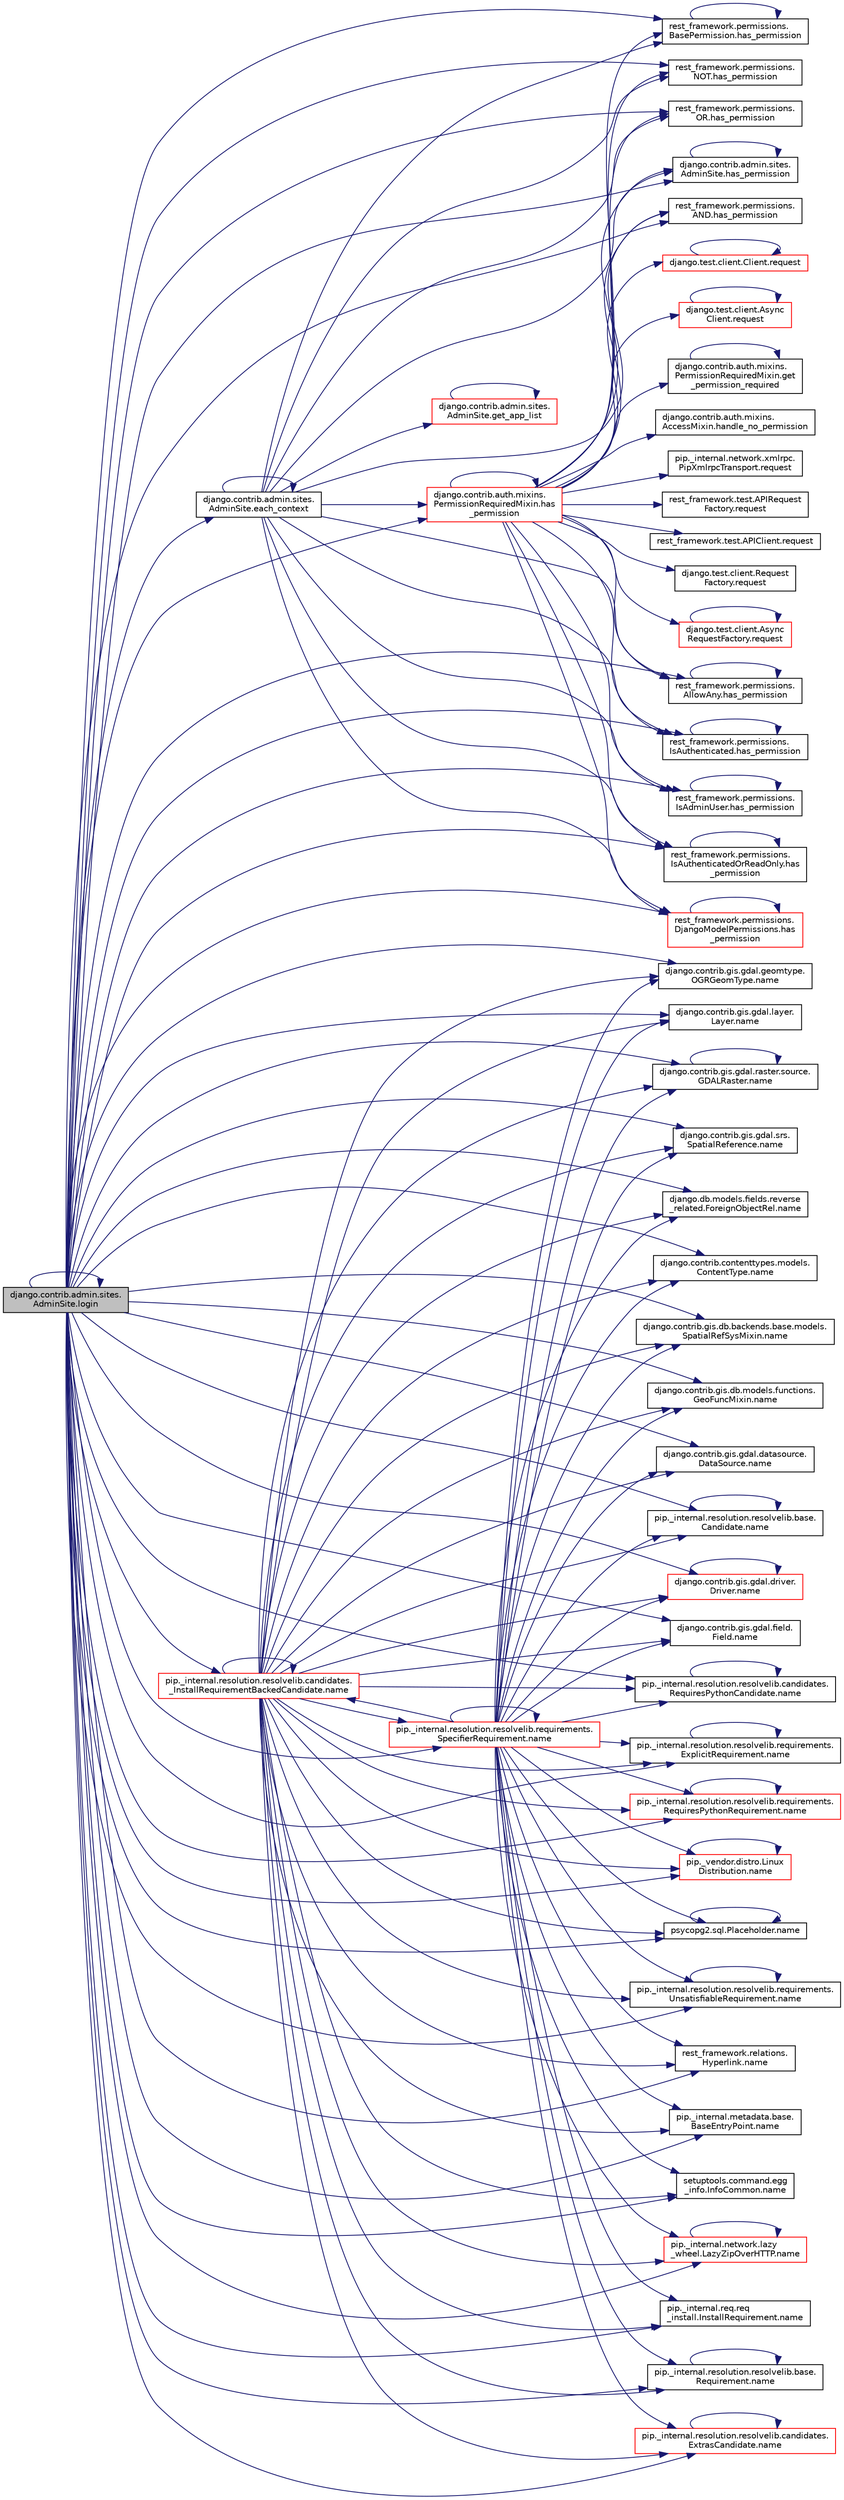 digraph "django.contrib.admin.sites.AdminSite.login"
{
 // LATEX_PDF_SIZE
  edge [fontname="Helvetica",fontsize="10",labelfontname="Helvetica",labelfontsize="10"];
  node [fontname="Helvetica",fontsize="10",shape=record];
  rankdir="LR";
  Node1 [label="django.contrib.admin.sites.\lAdminSite.login",height=0.2,width=0.4,color="black", fillcolor="grey75", style="filled", fontcolor="black",tooltip=" "];
  Node1 -> Node2 [color="midnightblue",fontsize="10",style="solid",fontname="Helvetica"];
  Node2 [label="django.contrib.admin.sites.\lAdminSite.each_context",height=0.2,width=0.4,color="black", fillcolor="white", style="filled",URL="$df/dba/classdjango_1_1contrib_1_1admin_1_1sites_1_1_admin_site.html#a9827cf8301d5677e42aa917686ac0af8",tooltip=" "];
  Node2 -> Node2 [color="midnightblue",fontsize="10",style="solid",fontname="Helvetica"];
  Node2 -> Node3 [color="midnightblue",fontsize="10",style="solid",fontname="Helvetica"];
  Node3 [label="django.contrib.admin.sites.\lAdminSite.get_app_list",height=0.2,width=0.4,color="red", fillcolor="white", style="filled",URL="$df/dba/classdjango_1_1contrib_1_1admin_1_1sites_1_1_admin_site.html#aaa5c674a03b5aa9795ffc15af2c041c1",tooltip=" "];
  Node3 -> Node3 [color="midnightblue",fontsize="10",style="solid",fontname="Helvetica"];
  Node2 -> Node5 [color="midnightblue",fontsize="10",style="solid",fontname="Helvetica"];
  Node5 [label="django.contrib.auth.mixins.\lPermissionRequiredMixin.has\l_permission",height=0.2,width=0.4,color="red", fillcolor="white", style="filled",URL="$d7/dfe/classdjango_1_1contrib_1_1auth_1_1mixins_1_1_permission_required_mixin.html#a2809e8d2b78dee31ff0953c9e8852f26",tooltip=" "];
  Node5 -> Node6 [color="midnightblue",fontsize="10",style="solid",fontname="Helvetica"];
  Node6 [label="django.contrib.auth.mixins.\lPermissionRequiredMixin.get\l_permission_required",height=0.2,width=0.4,color="black", fillcolor="white", style="filled",URL="$d7/dfe/classdjango_1_1contrib_1_1auth_1_1mixins_1_1_permission_required_mixin.html#ad90f009d6921ee27a5edc6eb7d3f7c23",tooltip=" "];
  Node6 -> Node6 [color="midnightblue",fontsize="10",style="solid",fontname="Helvetica"];
  Node5 -> Node7 [color="midnightblue",fontsize="10",style="solid",fontname="Helvetica"];
  Node7 [label="django.contrib.auth.mixins.\lAccessMixin.handle_no_permission",height=0.2,width=0.4,color="black", fillcolor="white", style="filled",URL="$da/d6c/classdjango_1_1contrib_1_1auth_1_1mixins_1_1_access_mixin.html#abd3b8d31ab32897ab2c1c32e70b0694a",tooltip=" "];
  Node5 -> Node5 [color="midnightblue",fontsize="10",style="solid",fontname="Helvetica"];
  Node5 -> Node8 [color="midnightblue",fontsize="10",style="solid",fontname="Helvetica"];
  Node8 [label="django.contrib.admin.sites.\lAdminSite.has_permission",height=0.2,width=0.4,color="black", fillcolor="white", style="filled",URL="$df/dba/classdjango_1_1contrib_1_1admin_1_1sites_1_1_admin_site.html#a819e45e7b85134938b9062037ad0e5cb",tooltip=" "];
  Node8 -> Node8 [color="midnightblue",fontsize="10",style="solid",fontname="Helvetica"];
  Node5 -> Node9 [color="midnightblue",fontsize="10",style="solid",fontname="Helvetica"];
  Node9 [label="rest_framework.permissions.\lAND.has_permission",height=0.2,width=0.4,color="black", fillcolor="white", style="filled",URL="$d1/d16/classrest__framework_1_1permissions_1_1_a_n_d.html#a5f37ff9ed0b91c7797fac563a152965e",tooltip=" "];
  Node5 -> Node10 [color="midnightblue",fontsize="10",style="solid",fontname="Helvetica"];
  Node10 [label="rest_framework.permissions.\lOR.has_permission",height=0.2,width=0.4,color="black", fillcolor="white", style="filled",URL="$de/d73/classrest__framework_1_1permissions_1_1_o_r.html#ac1d18779f75dcdda5aa938abad09e5e2",tooltip=" "];
  Node5 -> Node11 [color="midnightblue",fontsize="10",style="solid",fontname="Helvetica"];
  Node11 [label="rest_framework.permissions.\lNOT.has_permission",height=0.2,width=0.4,color="black", fillcolor="white", style="filled",URL="$d2/d39/classrest__framework_1_1permissions_1_1_n_o_t.html#aff4796cbed689e89079b9c8b729530b5",tooltip=" "];
  Node5 -> Node12 [color="midnightblue",fontsize="10",style="solid",fontname="Helvetica"];
  Node12 [label="rest_framework.permissions.\lBasePermission.has_permission",height=0.2,width=0.4,color="black", fillcolor="white", style="filled",URL="$dc/dda/classrest__framework_1_1permissions_1_1_base_permission.html#a97ee09c8f2fa7eff12125d4a4edb8f95",tooltip=" "];
  Node12 -> Node12 [color="midnightblue",fontsize="10",style="solid",fontname="Helvetica"];
  Node5 -> Node13 [color="midnightblue",fontsize="10",style="solid",fontname="Helvetica"];
  Node13 [label="rest_framework.permissions.\lAllowAny.has_permission",height=0.2,width=0.4,color="black", fillcolor="white", style="filled",URL="$d3/da5/classrest__framework_1_1permissions_1_1_allow_any.html#a275fbb1ca1aefaf0153eb47974f1bbb9",tooltip=" "];
  Node13 -> Node13 [color="midnightblue",fontsize="10",style="solid",fontname="Helvetica"];
  Node5 -> Node14 [color="midnightblue",fontsize="10",style="solid",fontname="Helvetica"];
  Node14 [label="rest_framework.permissions.\lIsAuthenticated.has_permission",height=0.2,width=0.4,color="black", fillcolor="white", style="filled",URL="$dc/d67/classrest__framework_1_1permissions_1_1_is_authenticated.html#af8e76fc853371348817971fa23330013",tooltip=" "];
  Node14 -> Node14 [color="midnightblue",fontsize="10",style="solid",fontname="Helvetica"];
  Node5 -> Node15 [color="midnightblue",fontsize="10",style="solid",fontname="Helvetica"];
  Node15 [label="rest_framework.permissions.\lIsAdminUser.has_permission",height=0.2,width=0.4,color="black", fillcolor="white", style="filled",URL="$db/da4/classrest__framework_1_1permissions_1_1_is_admin_user.html#a0c2c986667cdd56a4aaa9aefedabf24c",tooltip=" "];
  Node15 -> Node15 [color="midnightblue",fontsize="10",style="solid",fontname="Helvetica"];
  Node5 -> Node16 [color="midnightblue",fontsize="10",style="solid",fontname="Helvetica"];
  Node16 [label="rest_framework.permissions.\lIsAuthenticatedOrReadOnly.has\l_permission",height=0.2,width=0.4,color="black", fillcolor="white", style="filled",URL="$d1/d57/classrest__framework_1_1permissions_1_1_is_authenticated_or_read_only.html#a0218322d1e7d5d18187b633c32227935",tooltip=" "];
  Node16 -> Node16 [color="midnightblue",fontsize="10",style="solid",fontname="Helvetica"];
  Node5 -> Node17 [color="midnightblue",fontsize="10",style="solid",fontname="Helvetica"];
  Node17 [label="rest_framework.permissions.\lDjangoModelPermissions.has\l_permission",height=0.2,width=0.4,color="red", fillcolor="white", style="filled",URL="$da/dc8/classrest__framework_1_1permissions_1_1_django_model_permissions.html#a8563be2a0f97715c94ec7e7007e3e3d0",tooltip=" "];
  Node17 -> Node17 [color="midnightblue",fontsize="10",style="solid",fontname="Helvetica"];
  Node5 -> Node20 [color="midnightblue",fontsize="10",style="solid",fontname="Helvetica"];
  Node20 [label="pip._internal.network.xmlrpc.\lPipXmlrpcTransport.request",height=0.2,width=0.4,color="black", fillcolor="white", style="filled",URL="$dd/d8a/classpip_1_1__internal_1_1network_1_1xmlrpc_1_1_pip_xmlrpc_transport.html#adb84317dcc522d845a56ce9cc4f82522",tooltip=" "];
  Node5 -> Node21 [color="midnightblue",fontsize="10",style="solid",fontname="Helvetica"];
  Node21 [label="rest_framework.test.APIRequest\lFactory.request",height=0.2,width=0.4,color="black", fillcolor="white", style="filled",URL="$da/d3c/classrest__framework_1_1test_1_1_a_p_i_request_factory.html#abd5931aada009b9fb1f1577613acd058",tooltip=" "];
  Node5 -> Node22 [color="midnightblue",fontsize="10",style="solid",fontname="Helvetica"];
  Node22 [label="rest_framework.test.APIClient.request",height=0.2,width=0.4,color="black", fillcolor="white", style="filled",URL="$da/d51/classrest__framework_1_1test_1_1_a_p_i_client.html#a77b55b2a0a90921243b61303fc37e59d",tooltip=" "];
  Node5 -> Node23 [color="midnightblue",fontsize="10",style="solid",fontname="Helvetica"];
  Node23 [label="django.test.client.Request\lFactory.request",height=0.2,width=0.4,color="black", fillcolor="white", style="filled",URL="$db/d7f/classdjango_1_1test_1_1client_1_1_request_factory.html#a12550839ba4cbabcf38bff0d2ff69f0a",tooltip=" "];
  Node5 -> Node24 [color="midnightblue",fontsize="10",style="solid",fontname="Helvetica"];
  Node24 [label="django.test.client.Async\lRequestFactory.request",height=0.2,width=0.4,color="red", fillcolor="white", style="filled",URL="$d6/de5/classdjango_1_1test_1_1client_1_1_async_request_factory.html#a8dcee74bc0f05203aa2aa2aad95555a9",tooltip=" "];
  Node24 -> Node24 [color="midnightblue",fontsize="10",style="solid",fontname="Helvetica"];
  Node5 -> Node26 [color="midnightblue",fontsize="10",style="solid",fontname="Helvetica"];
  Node26 [label="django.test.client.Client.request",height=0.2,width=0.4,color="red", fillcolor="white", style="filled",URL="$d2/d2e/classdjango_1_1test_1_1client_1_1_client.html#a4b25cead120a234c08a522e016cb6138",tooltip=" "];
  Node26 -> Node26 [color="midnightblue",fontsize="10",style="solid",fontname="Helvetica"];
  Node5 -> Node31 [color="midnightblue",fontsize="10",style="solid",fontname="Helvetica"];
  Node31 [label="django.test.client.Async\lClient.request",height=0.2,width=0.4,color="red", fillcolor="white", style="filled",URL="$d9/dd7/classdjango_1_1test_1_1client_1_1_async_client.html#a38330cfdf01cb69d3dd0bdb8b9777bd9",tooltip=" "];
  Node31 -> Node31 [color="midnightblue",fontsize="10",style="solid",fontname="Helvetica"];
  Node2 -> Node8 [color="midnightblue",fontsize="10",style="solid",fontname="Helvetica"];
  Node2 -> Node9 [color="midnightblue",fontsize="10",style="solid",fontname="Helvetica"];
  Node2 -> Node10 [color="midnightblue",fontsize="10",style="solid",fontname="Helvetica"];
  Node2 -> Node11 [color="midnightblue",fontsize="10",style="solid",fontname="Helvetica"];
  Node2 -> Node12 [color="midnightblue",fontsize="10",style="solid",fontname="Helvetica"];
  Node2 -> Node13 [color="midnightblue",fontsize="10",style="solid",fontname="Helvetica"];
  Node2 -> Node14 [color="midnightblue",fontsize="10",style="solid",fontname="Helvetica"];
  Node2 -> Node15 [color="midnightblue",fontsize="10",style="solid",fontname="Helvetica"];
  Node2 -> Node16 [color="midnightblue",fontsize="10",style="solid",fontname="Helvetica"];
  Node2 -> Node17 [color="midnightblue",fontsize="10",style="solid",fontname="Helvetica"];
  Node1 -> Node5 [color="midnightblue",fontsize="10",style="solid",fontname="Helvetica"];
  Node1 -> Node8 [color="midnightblue",fontsize="10",style="solid",fontname="Helvetica"];
  Node1 -> Node9 [color="midnightblue",fontsize="10",style="solid",fontname="Helvetica"];
  Node1 -> Node10 [color="midnightblue",fontsize="10",style="solid",fontname="Helvetica"];
  Node1 -> Node11 [color="midnightblue",fontsize="10",style="solid",fontname="Helvetica"];
  Node1 -> Node12 [color="midnightblue",fontsize="10",style="solid",fontname="Helvetica"];
  Node1 -> Node13 [color="midnightblue",fontsize="10",style="solid",fontname="Helvetica"];
  Node1 -> Node14 [color="midnightblue",fontsize="10",style="solid",fontname="Helvetica"];
  Node1 -> Node15 [color="midnightblue",fontsize="10",style="solid",fontname="Helvetica"];
  Node1 -> Node16 [color="midnightblue",fontsize="10",style="solid",fontname="Helvetica"];
  Node1 -> Node17 [color="midnightblue",fontsize="10",style="solid",fontname="Helvetica"];
  Node1 -> Node1 [color="midnightblue",fontsize="10",style="solid",fontname="Helvetica"];
  Node1 -> Node392 [color="midnightblue",fontsize="10",style="solid",fontname="Helvetica"];
  Node392 [label="django.contrib.contenttypes.models.\lContentType.name",height=0.2,width=0.4,color="black", fillcolor="white", style="filled",URL="$d6/d20/classdjango_1_1contrib_1_1contenttypes_1_1models_1_1_content_type.html#a1577e45d8940ca8ce7032df05c0920f1",tooltip=" "];
  Node1 -> Node393 [color="midnightblue",fontsize="10",style="solid",fontname="Helvetica"];
  Node393 [label="django.contrib.gis.db.backends.base.models.\lSpatialRefSysMixin.name",height=0.2,width=0.4,color="black", fillcolor="white", style="filled",URL="$d5/d73/classdjango_1_1contrib_1_1gis_1_1db_1_1backends_1_1base_1_1models_1_1_spatial_ref_sys_mixin.html#a502460564fa7a935d8bb5aea6cbce4b9",tooltip=" "];
  Node1 -> Node394 [color="midnightblue",fontsize="10",style="solid",fontname="Helvetica"];
  Node394 [label="django.contrib.gis.db.models.functions.\lGeoFuncMixin.name",height=0.2,width=0.4,color="black", fillcolor="white", style="filled",URL="$d4/d5c/classdjango_1_1contrib_1_1gis_1_1db_1_1models_1_1functions_1_1_geo_func_mixin.html#a9a6993ec9126211670ca7087359b8c6a",tooltip=" "];
  Node1 -> Node395 [color="midnightblue",fontsize="10",style="solid",fontname="Helvetica"];
  Node395 [label="django.contrib.gis.gdal.datasource.\lDataSource.name",height=0.2,width=0.4,color="black", fillcolor="white", style="filled",URL="$db/d7b/classdjango_1_1contrib_1_1gis_1_1gdal_1_1datasource_1_1_data_source.html#af2cbfd1f4ceeb82b6f7c29a705555d8e",tooltip=" "];
  Node1 -> Node396 [color="midnightblue",fontsize="10",style="solid",fontname="Helvetica"];
  Node396 [label="django.contrib.gis.gdal.driver.\lDriver.name",height=0.2,width=0.4,color="red", fillcolor="white", style="filled",URL="$d5/df2/classdjango_1_1contrib_1_1gis_1_1gdal_1_1driver_1_1_driver.html#ab25b5eea93459ca8e05dc329ef537f1b",tooltip=" "];
  Node396 -> Node396 [color="midnightblue",fontsize="10",style="solid",fontname="Helvetica"];
  Node1 -> Node397 [color="midnightblue",fontsize="10",style="solid",fontname="Helvetica"];
  Node397 [label="django.contrib.gis.gdal.field.\lField.name",height=0.2,width=0.4,color="black", fillcolor="white", style="filled",URL="$d8/d65/classdjango_1_1contrib_1_1gis_1_1gdal_1_1field_1_1_field.html#a52ccad95ad1a0fae1ef80beb9a6c838b",tooltip=" "];
  Node1 -> Node398 [color="midnightblue",fontsize="10",style="solid",fontname="Helvetica"];
  Node398 [label="django.contrib.gis.gdal.geomtype.\lOGRGeomType.name",height=0.2,width=0.4,color="black", fillcolor="white", style="filled",URL="$dc/d9c/classdjango_1_1contrib_1_1gis_1_1gdal_1_1geomtype_1_1_o_g_r_geom_type.html#a80a6f16d4e7014ca3adac92432f148b2",tooltip=" "];
  Node1 -> Node399 [color="midnightblue",fontsize="10",style="solid",fontname="Helvetica"];
  Node399 [label="django.contrib.gis.gdal.layer.\lLayer.name",height=0.2,width=0.4,color="black", fillcolor="white", style="filled",URL="$d9/d84/classdjango_1_1contrib_1_1gis_1_1gdal_1_1layer_1_1_layer.html#a64c4f09deeb5dd93a1f82a986e090581",tooltip=" "];
  Node1 -> Node400 [color="midnightblue",fontsize="10",style="solid",fontname="Helvetica"];
  Node400 [label="django.contrib.gis.gdal.raster.source.\lGDALRaster.name",height=0.2,width=0.4,color="black", fillcolor="white", style="filled",URL="$db/dff/classdjango_1_1contrib_1_1gis_1_1gdal_1_1raster_1_1source_1_1_g_d_a_l_raster.html#adc147e651b853c17a0d6abe3be9da7a9",tooltip=" "];
  Node400 -> Node400 [color="midnightblue",fontsize="10",style="solid",fontname="Helvetica"];
  Node1 -> Node401 [color="midnightblue",fontsize="10",style="solid",fontname="Helvetica"];
  Node401 [label="django.contrib.gis.gdal.srs.\lSpatialReference.name",height=0.2,width=0.4,color="black", fillcolor="white", style="filled",URL="$d7/dda/classdjango_1_1contrib_1_1gis_1_1gdal_1_1srs_1_1_spatial_reference.html#aba72b97da57e6f07b85d53ff618798e3",tooltip=" "];
  Node1 -> Node402 [color="midnightblue",fontsize="10",style="solid",fontname="Helvetica"];
  Node402 [label="django.db.models.fields.reverse\l_related.ForeignObjectRel.name",height=0.2,width=0.4,color="black", fillcolor="white", style="filled",URL="$d3/da4/classdjango_1_1db_1_1models_1_1fields_1_1reverse__related_1_1_foreign_object_rel.html#aacda3a6a71b37c6422fbc200f0b0225a",tooltip=" "];
  Node1 -> Node403 [color="midnightblue",fontsize="10",style="solid",fontname="Helvetica"];
  Node403 [label="pip._internal.metadata.base.\lBaseEntryPoint.name",height=0.2,width=0.4,color="black", fillcolor="white", style="filled",URL="$d1/d78/classpip_1_1__internal_1_1metadata_1_1base_1_1_base_entry_point.html#acd0c7299966258aeb0876da26520233d",tooltip=" "];
  Node1 -> Node404 [color="midnightblue",fontsize="10",style="solid",fontname="Helvetica"];
  Node404 [label="pip._internal.network.lazy\l_wheel.LazyZipOverHTTP.name",height=0.2,width=0.4,color="red", fillcolor="white", style="filled",URL="$df/d67/classpip_1_1__internal_1_1network_1_1lazy__wheel_1_1_lazy_zip_over_h_t_t_p.html#a59403bb703d375caa6c1dda7573257a1",tooltip=" "];
  Node404 -> Node404 [color="midnightblue",fontsize="10",style="solid",fontname="Helvetica"];
  Node1 -> Node405 [color="midnightblue",fontsize="10",style="solid",fontname="Helvetica"];
  Node405 [label="pip._internal.req.req\l_install.InstallRequirement.name",height=0.2,width=0.4,color="black", fillcolor="white", style="filled",URL="$d2/daa/classpip_1_1__internal_1_1req_1_1req__install_1_1_install_requirement.html#a6b019e16ae98576ae64c68e0f5824e34",tooltip=" "];
  Node1 -> Node406 [color="midnightblue",fontsize="10",style="solid",fontname="Helvetica"];
  Node406 [label="pip._internal.resolution.resolvelib.base.\lRequirement.name",height=0.2,width=0.4,color="black", fillcolor="white", style="filled",URL="$d7/d6d/classpip_1_1__internal_1_1resolution_1_1resolvelib_1_1base_1_1_requirement.html#a013752876d4b3521f3a087987b443d90",tooltip=" "];
  Node406 -> Node406 [color="midnightblue",fontsize="10",style="solid",fontname="Helvetica"];
  Node1 -> Node407 [color="midnightblue",fontsize="10",style="solid",fontname="Helvetica"];
  Node407 [label="pip._internal.resolution.resolvelib.base.\lCandidate.name",height=0.2,width=0.4,color="black", fillcolor="white", style="filled",URL="$db/d18/classpip_1_1__internal_1_1resolution_1_1resolvelib_1_1base_1_1_candidate.html#a7000e68e912182072a011f9df0c142ee",tooltip=" "];
  Node407 -> Node407 [color="midnightblue",fontsize="10",style="solid",fontname="Helvetica"];
  Node1 -> Node408 [color="midnightblue",fontsize="10",style="solid",fontname="Helvetica"];
  Node408 [label="pip._internal.resolution.resolvelib.candidates.\l_InstallRequirementBackedCandidate.name",height=0.2,width=0.4,color="red", fillcolor="white", style="filled",URL="$dc/d03/classpip_1_1__internal_1_1resolution_1_1resolvelib_1_1candidates_1_1___install_requirement_backed_candidate.html#a1538a825241b855a4abf51d6bf616cde",tooltip=" "];
  Node408 -> Node392 [color="midnightblue",fontsize="10",style="solid",fontname="Helvetica"];
  Node408 -> Node393 [color="midnightblue",fontsize="10",style="solid",fontname="Helvetica"];
  Node408 -> Node394 [color="midnightblue",fontsize="10",style="solid",fontname="Helvetica"];
  Node408 -> Node395 [color="midnightblue",fontsize="10",style="solid",fontname="Helvetica"];
  Node408 -> Node396 [color="midnightblue",fontsize="10",style="solid",fontname="Helvetica"];
  Node408 -> Node397 [color="midnightblue",fontsize="10",style="solid",fontname="Helvetica"];
  Node408 -> Node398 [color="midnightblue",fontsize="10",style="solid",fontname="Helvetica"];
  Node408 -> Node399 [color="midnightblue",fontsize="10",style="solid",fontname="Helvetica"];
  Node408 -> Node400 [color="midnightblue",fontsize="10",style="solid",fontname="Helvetica"];
  Node408 -> Node401 [color="midnightblue",fontsize="10",style="solid",fontname="Helvetica"];
  Node408 -> Node402 [color="midnightblue",fontsize="10",style="solid",fontname="Helvetica"];
  Node408 -> Node403 [color="midnightblue",fontsize="10",style="solid",fontname="Helvetica"];
  Node408 -> Node404 [color="midnightblue",fontsize="10",style="solid",fontname="Helvetica"];
  Node408 -> Node405 [color="midnightblue",fontsize="10",style="solid",fontname="Helvetica"];
  Node408 -> Node406 [color="midnightblue",fontsize="10",style="solid",fontname="Helvetica"];
  Node408 -> Node407 [color="midnightblue",fontsize="10",style="solid",fontname="Helvetica"];
  Node408 -> Node408 [color="midnightblue",fontsize="10",style="solid",fontname="Helvetica"];
  Node408 -> Node417 [color="midnightblue",fontsize="10",style="solid",fontname="Helvetica"];
  Node417 [label="pip._internal.resolution.resolvelib.candidates.\lExtrasCandidate.name",height=0.2,width=0.4,color="red", fillcolor="white", style="filled",URL="$d8/df7/classpip_1_1__internal_1_1resolution_1_1resolvelib_1_1candidates_1_1_extras_candidate.html#a6e13b1ab724cd7af8b22cadb37352b31",tooltip=" "];
  Node417 -> Node417 [color="midnightblue",fontsize="10",style="solid",fontname="Helvetica"];
  Node408 -> Node420 [color="midnightblue",fontsize="10",style="solid",fontname="Helvetica"];
  Node420 [label="pip._internal.resolution.resolvelib.candidates.\lRequiresPythonCandidate.name",height=0.2,width=0.4,color="black", fillcolor="white", style="filled",URL="$db/d0a/classpip_1_1__internal_1_1resolution_1_1resolvelib_1_1candidates_1_1_requires_python_candidate.html#aeff13058676b07d1b67feed53749d838",tooltip=" "];
  Node420 -> Node420 [color="midnightblue",fontsize="10",style="solid",fontname="Helvetica"];
  Node408 -> Node421 [color="midnightblue",fontsize="10",style="solid",fontname="Helvetica"];
  Node421 [label="pip._internal.resolution.resolvelib.requirements.\lExplicitRequirement.name",height=0.2,width=0.4,color="black", fillcolor="white", style="filled",URL="$d3/d28/classpip_1_1__internal_1_1resolution_1_1resolvelib_1_1requirements_1_1_explicit_requirement.html#a3e8f9b07c17be864b1a90cc2f5e87b35",tooltip=" "];
  Node421 -> Node421 [color="midnightblue",fontsize="10",style="solid",fontname="Helvetica"];
  Node408 -> Node422 [color="midnightblue",fontsize="10",style="solid",fontname="Helvetica"];
  Node422 [label="pip._internal.resolution.resolvelib.requirements.\lSpecifierRequirement.name",height=0.2,width=0.4,color="red", fillcolor="white", style="filled",URL="$d5/dce/classpip_1_1__internal_1_1resolution_1_1resolvelib_1_1requirements_1_1_specifier_requirement.html#af2ae64f787d166605910d13457564fd9",tooltip=" "];
  Node422 -> Node392 [color="midnightblue",fontsize="10",style="solid",fontname="Helvetica"];
  Node422 -> Node393 [color="midnightblue",fontsize="10",style="solid",fontname="Helvetica"];
  Node422 -> Node394 [color="midnightblue",fontsize="10",style="solid",fontname="Helvetica"];
  Node422 -> Node395 [color="midnightblue",fontsize="10",style="solid",fontname="Helvetica"];
  Node422 -> Node396 [color="midnightblue",fontsize="10",style="solid",fontname="Helvetica"];
  Node422 -> Node397 [color="midnightblue",fontsize="10",style="solid",fontname="Helvetica"];
  Node422 -> Node398 [color="midnightblue",fontsize="10",style="solid",fontname="Helvetica"];
  Node422 -> Node399 [color="midnightblue",fontsize="10",style="solid",fontname="Helvetica"];
  Node422 -> Node400 [color="midnightblue",fontsize="10",style="solid",fontname="Helvetica"];
  Node422 -> Node401 [color="midnightblue",fontsize="10",style="solid",fontname="Helvetica"];
  Node422 -> Node402 [color="midnightblue",fontsize="10",style="solid",fontname="Helvetica"];
  Node422 -> Node403 [color="midnightblue",fontsize="10",style="solid",fontname="Helvetica"];
  Node422 -> Node404 [color="midnightblue",fontsize="10",style="solid",fontname="Helvetica"];
  Node422 -> Node405 [color="midnightblue",fontsize="10",style="solid",fontname="Helvetica"];
  Node422 -> Node406 [color="midnightblue",fontsize="10",style="solid",fontname="Helvetica"];
  Node422 -> Node407 [color="midnightblue",fontsize="10",style="solid",fontname="Helvetica"];
  Node422 -> Node408 [color="midnightblue",fontsize="10",style="solid",fontname="Helvetica"];
  Node422 -> Node417 [color="midnightblue",fontsize="10",style="solid",fontname="Helvetica"];
  Node422 -> Node420 [color="midnightblue",fontsize="10",style="solid",fontname="Helvetica"];
  Node422 -> Node421 [color="midnightblue",fontsize="10",style="solid",fontname="Helvetica"];
  Node422 -> Node422 [color="midnightblue",fontsize="10",style="solid",fontname="Helvetica"];
  Node422 -> Node423 [color="midnightblue",fontsize="10",style="solid",fontname="Helvetica"];
  Node423 [label="pip._internal.resolution.resolvelib.requirements.\lRequiresPythonRequirement.name",height=0.2,width=0.4,color="red", fillcolor="white", style="filled",URL="$d1/de6/classpip_1_1__internal_1_1resolution_1_1resolvelib_1_1requirements_1_1_requires_python_requirement.html#ac555e717a97ebb38cb2ad735939cf8b8",tooltip=" "];
  Node423 -> Node423 [color="midnightblue",fontsize="10",style="solid",fontname="Helvetica"];
  Node422 -> Node425 [color="midnightblue",fontsize="10",style="solid",fontname="Helvetica"];
  Node425 [label="pip._internal.resolution.resolvelib.requirements.\lUnsatisfiableRequirement.name",height=0.2,width=0.4,color="black", fillcolor="white", style="filled",URL="$df/d30/classpip_1_1__internal_1_1resolution_1_1resolvelib_1_1requirements_1_1_unsatisfiable_requirement.html#a78f7012fa925a93d5600232bf2bc9728",tooltip=" "];
  Node425 -> Node425 [color="midnightblue",fontsize="10",style="solid",fontname="Helvetica"];
  Node422 -> Node131 [color="midnightblue",fontsize="10",style="solid",fontname="Helvetica"];
  Node131 [label="pip._vendor.distro.Linux\lDistribution.name",height=0.2,width=0.4,color="red", fillcolor="white", style="filled",URL="$db/dc1/classpip_1_1__vendor_1_1distro_1_1_linux_distribution.html#a7bbcbb9f1bf561b231f594b5bb251dbc",tooltip=" "];
  Node131 -> Node131 [color="midnightblue",fontsize="10",style="solid",fontname="Helvetica"];
  Node422 -> Node426 [color="midnightblue",fontsize="10",style="solid",fontname="Helvetica"];
  Node426 [label="psycopg2.sql.Placeholder.name",height=0.2,width=0.4,color="black", fillcolor="white", style="filled",URL="$dc/d33/classpsycopg2_1_1sql_1_1_placeholder.html#a865e1b1e7f839dadb22b2c4513ed1f86",tooltip=" "];
  Node426 -> Node426 [color="midnightblue",fontsize="10",style="solid",fontname="Helvetica"];
  Node422 -> Node427 [color="midnightblue",fontsize="10",style="solid",fontname="Helvetica"];
  Node427 [label="rest_framework.relations.\lHyperlink.name",height=0.2,width=0.4,color="black", fillcolor="white", style="filled",URL="$d2/d10/classrest__framework_1_1relations_1_1_hyperlink.html#aa8a58ea5a04caa55484ff709398630c2",tooltip=" "];
  Node422 -> Node428 [color="midnightblue",fontsize="10",style="solid",fontname="Helvetica"];
  Node428 [label="setuptools.command.egg\l_info.InfoCommon.name",height=0.2,width=0.4,color="black", fillcolor="white", style="filled",URL="$d5/dfc/classsetuptools_1_1command_1_1egg__info_1_1_info_common.html#a13f1532df6e92fbd8ae68eb480808db2",tooltip=" "];
  Node408 -> Node423 [color="midnightblue",fontsize="10",style="solid",fontname="Helvetica"];
  Node408 -> Node425 [color="midnightblue",fontsize="10",style="solid",fontname="Helvetica"];
  Node408 -> Node131 [color="midnightblue",fontsize="10",style="solid",fontname="Helvetica"];
  Node408 -> Node426 [color="midnightblue",fontsize="10",style="solid",fontname="Helvetica"];
  Node408 -> Node427 [color="midnightblue",fontsize="10",style="solid",fontname="Helvetica"];
  Node408 -> Node428 [color="midnightblue",fontsize="10",style="solid",fontname="Helvetica"];
  Node1 -> Node417 [color="midnightblue",fontsize="10",style="solid",fontname="Helvetica"];
  Node1 -> Node420 [color="midnightblue",fontsize="10",style="solid",fontname="Helvetica"];
  Node1 -> Node421 [color="midnightblue",fontsize="10",style="solid",fontname="Helvetica"];
  Node1 -> Node422 [color="midnightblue",fontsize="10",style="solid",fontname="Helvetica"];
  Node1 -> Node423 [color="midnightblue",fontsize="10",style="solid",fontname="Helvetica"];
  Node1 -> Node425 [color="midnightblue",fontsize="10",style="solid",fontname="Helvetica"];
  Node1 -> Node131 [color="midnightblue",fontsize="10",style="solid",fontname="Helvetica"];
  Node1 -> Node426 [color="midnightblue",fontsize="10",style="solid",fontname="Helvetica"];
  Node1 -> Node427 [color="midnightblue",fontsize="10",style="solid",fontname="Helvetica"];
  Node1 -> Node428 [color="midnightblue",fontsize="10",style="solid",fontname="Helvetica"];
}
